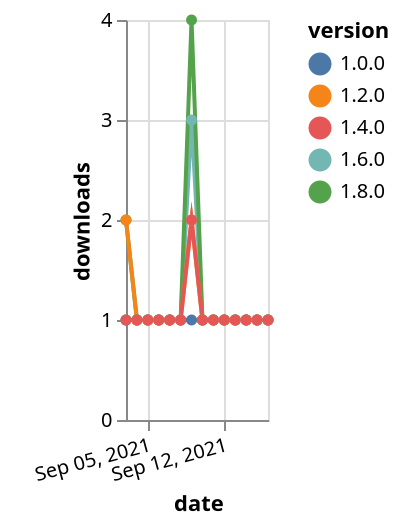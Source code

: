 {"$schema": "https://vega.github.io/schema/vega-lite/v5.json", "description": "A simple bar chart with embedded data.", "data": {"values": [{"date": "2021-09-03", "total": 164, "delta": 1, "version": "1.6.0"}, {"date": "2021-09-04", "total": 165, "delta": 1, "version": "1.6.0"}, {"date": "2021-09-05", "total": 166, "delta": 1, "version": "1.6.0"}, {"date": "2021-09-06", "total": 167, "delta": 1, "version": "1.6.0"}, {"date": "2021-09-07", "total": 168, "delta": 1, "version": "1.6.0"}, {"date": "2021-09-08", "total": 169, "delta": 1, "version": "1.6.0"}, {"date": "2021-09-09", "total": 172, "delta": 3, "version": "1.6.0"}, {"date": "2021-09-10", "total": 173, "delta": 1, "version": "1.6.0"}, {"date": "2021-09-11", "total": 174, "delta": 1, "version": "1.6.0"}, {"date": "2021-09-12", "total": 175, "delta": 1, "version": "1.6.0"}, {"date": "2021-09-13", "total": 176, "delta": 1, "version": "1.6.0"}, {"date": "2021-09-14", "total": 177, "delta": 1, "version": "1.6.0"}, {"date": "2021-09-15", "total": 178, "delta": 1, "version": "1.6.0"}, {"date": "2021-09-16", "total": 179, "delta": 1, "version": "1.6.0"}, {"date": "2021-09-03", "total": 119, "delta": 2, "version": "1.8.0"}, {"date": "2021-09-04", "total": 120, "delta": 1, "version": "1.8.0"}, {"date": "2021-09-05", "total": 121, "delta": 1, "version": "1.8.0"}, {"date": "2021-09-06", "total": 122, "delta": 1, "version": "1.8.0"}, {"date": "2021-09-07", "total": 123, "delta": 1, "version": "1.8.0"}, {"date": "2021-09-08", "total": 124, "delta": 1, "version": "1.8.0"}, {"date": "2021-09-09", "total": 128, "delta": 4, "version": "1.8.0"}, {"date": "2021-09-10", "total": 129, "delta": 1, "version": "1.8.0"}, {"date": "2021-09-11", "total": 130, "delta": 1, "version": "1.8.0"}, {"date": "2021-09-12", "total": 131, "delta": 1, "version": "1.8.0"}, {"date": "2021-09-13", "total": 132, "delta": 1, "version": "1.8.0"}, {"date": "2021-09-14", "total": 133, "delta": 1, "version": "1.8.0"}, {"date": "2021-09-15", "total": 134, "delta": 1, "version": "1.8.0"}, {"date": "2021-09-16", "total": 135, "delta": 1, "version": "1.8.0"}, {"date": "2021-09-03", "total": 179, "delta": 1, "version": "1.0.0"}, {"date": "2021-09-04", "total": 180, "delta": 1, "version": "1.0.0"}, {"date": "2021-09-05", "total": 181, "delta": 1, "version": "1.0.0"}, {"date": "2021-09-06", "total": 182, "delta": 1, "version": "1.0.0"}, {"date": "2021-09-07", "total": 183, "delta": 1, "version": "1.0.0"}, {"date": "2021-09-08", "total": 184, "delta": 1, "version": "1.0.0"}, {"date": "2021-09-09", "total": 185, "delta": 1, "version": "1.0.0"}, {"date": "2021-09-10", "total": 186, "delta": 1, "version": "1.0.0"}, {"date": "2021-09-11", "total": 187, "delta": 1, "version": "1.0.0"}, {"date": "2021-09-12", "total": 188, "delta": 1, "version": "1.0.0"}, {"date": "2021-09-13", "total": 189, "delta": 1, "version": "1.0.0"}, {"date": "2021-09-14", "total": 190, "delta": 1, "version": "1.0.0"}, {"date": "2021-09-15", "total": 191, "delta": 1, "version": "1.0.0"}, {"date": "2021-09-16", "total": 192, "delta": 1, "version": "1.0.0"}, {"date": "2021-09-03", "total": 171, "delta": 2, "version": "1.2.0"}, {"date": "2021-09-04", "total": 172, "delta": 1, "version": "1.2.0"}, {"date": "2021-09-05", "total": 173, "delta": 1, "version": "1.2.0"}, {"date": "2021-09-06", "total": 174, "delta": 1, "version": "1.2.0"}, {"date": "2021-09-07", "total": 175, "delta": 1, "version": "1.2.0"}, {"date": "2021-09-08", "total": 176, "delta": 1, "version": "1.2.0"}, {"date": "2021-09-09", "total": 178, "delta": 2, "version": "1.2.0"}, {"date": "2021-09-10", "total": 179, "delta": 1, "version": "1.2.0"}, {"date": "2021-09-11", "total": 180, "delta": 1, "version": "1.2.0"}, {"date": "2021-09-12", "total": 181, "delta": 1, "version": "1.2.0"}, {"date": "2021-09-13", "total": 182, "delta": 1, "version": "1.2.0"}, {"date": "2021-09-14", "total": 183, "delta": 1, "version": "1.2.0"}, {"date": "2021-09-15", "total": 184, "delta": 1, "version": "1.2.0"}, {"date": "2021-09-16", "total": 185, "delta": 1, "version": "1.2.0"}, {"date": "2021-09-03", "total": 154, "delta": 1, "version": "1.4.0"}, {"date": "2021-09-04", "total": 155, "delta": 1, "version": "1.4.0"}, {"date": "2021-09-05", "total": 156, "delta": 1, "version": "1.4.0"}, {"date": "2021-09-06", "total": 157, "delta": 1, "version": "1.4.0"}, {"date": "2021-09-07", "total": 158, "delta": 1, "version": "1.4.0"}, {"date": "2021-09-08", "total": 159, "delta": 1, "version": "1.4.0"}, {"date": "2021-09-09", "total": 161, "delta": 2, "version": "1.4.0"}, {"date": "2021-09-10", "total": 162, "delta": 1, "version": "1.4.0"}, {"date": "2021-09-11", "total": 163, "delta": 1, "version": "1.4.0"}, {"date": "2021-09-12", "total": 164, "delta": 1, "version": "1.4.0"}, {"date": "2021-09-13", "total": 165, "delta": 1, "version": "1.4.0"}, {"date": "2021-09-14", "total": 166, "delta": 1, "version": "1.4.0"}, {"date": "2021-09-15", "total": 167, "delta": 1, "version": "1.4.0"}, {"date": "2021-09-16", "total": 168, "delta": 1, "version": "1.4.0"}]}, "width": "container", "mark": {"type": "line", "point": {"filled": true}}, "encoding": {"x": {"field": "date", "type": "temporal", "timeUnit": "yearmonthdate", "title": "date", "axis": {"labelAngle": -15}}, "y": {"field": "delta", "type": "quantitative", "title": "downloads"}, "color": {"field": "version", "type": "nominal"}, "tooltip": {"field": "delta"}}}